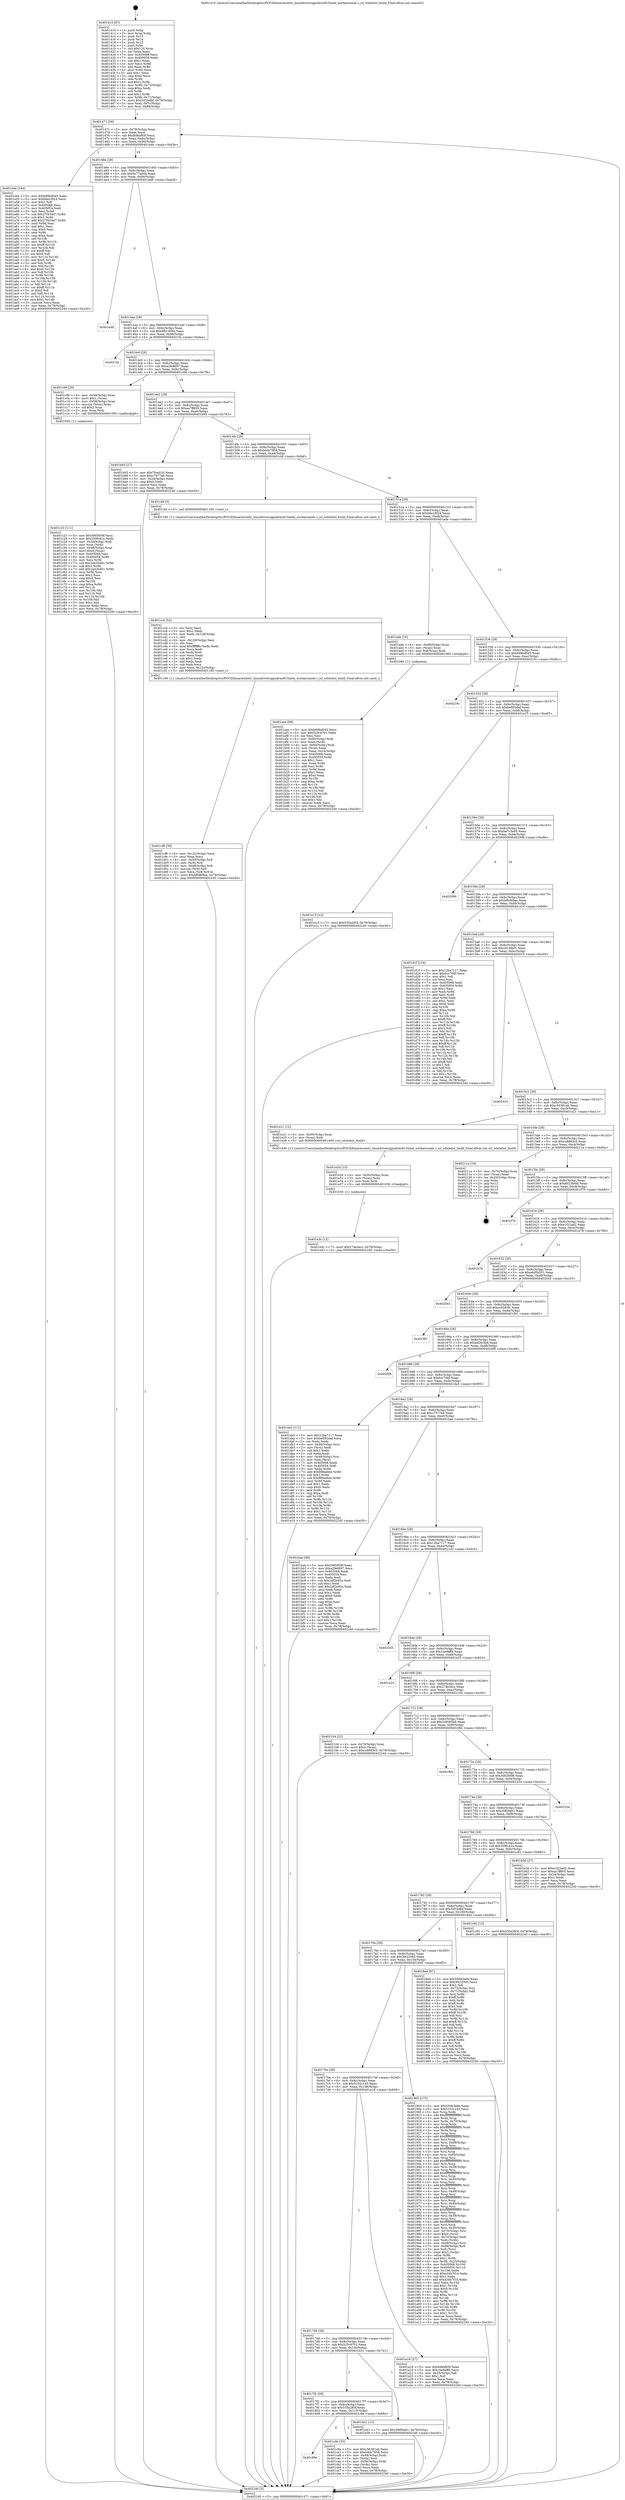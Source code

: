 digraph "0x401410" {
  label = "0x401410 (/mnt/c/Users/mathe/Desktop/tcc/POCII/binaries/extr_linuxdriversgpudrmi915intel_workarounds.c_icl_whitelist_build_Final-ollvm.out::main(0))"
  labelloc = "t"
  node[shape=record]

  Entry [label="",width=0.3,height=0.3,shape=circle,fillcolor=black,style=filled]
  "0x401471" [label="{
     0x401471 [29]\l
     | [instrs]\l
     &nbsp;&nbsp;0x401471 \<+3\>: mov -0x78(%rbp),%eax\l
     &nbsp;&nbsp;0x401474 \<+2\>: mov %eax,%ecx\l
     &nbsp;&nbsp;0x401476 \<+6\>: sub $0x8dbbf65f,%ecx\l
     &nbsp;&nbsp;0x40147c \<+6\>: mov %eax,-0x8c(%rbp)\l
     &nbsp;&nbsp;0x401482 \<+6\>: mov %ecx,-0x90(%rbp)\l
     &nbsp;&nbsp;0x401488 \<+6\>: je 0000000000401a4e \<main+0x63e\>\l
  }"]
  "0x401a4e" [label="{
     0x401a4e [144]\l
     | [instrs]\l
     &nbsp;&nbsp;0x401a4e \<+5\>: mov $0xb99bd045,%eax\l
     &nbsp;&nbsp;0x401a53 \<+5\>: mov $0xb6e1f024,%ecx\l
     &nbsp;&nbsp;0x401a58 \<+2\>: mov $0x1,%dl\l
     &nbsp;&nbsp;0x401a5a \<+7\>: mov 0x405068,%esi\l
     &nbsp;&nbsp;0x401a61 \<+7\>: mov 0x405054,%edi\l
     &nbsp;&nbsp;0x401a68 \<+3\>: mov %esi,%r8d\l
     &nbsp;&nbsp;0x401a6b \<+7\>: sub $0x27f434d7,%r8d\l
     &nbsp;&nbsp;0x401a72 \<+4\>: sub $0x1,%r8d\l
     &nbsp;&nbsp;0x401a76 \<+7\>: add $0x27f434d7,%r8d\l
     &nbsp;&nbsp;0x401a7d \<+4\>: imul %r8d,%esi\l
     &nbsp;&nbsp;0x401a81 \<+3\>: and $0x1,%esi\l
     &nbsp;&nbsp;0x401a84 \<+3\>: cmp $0x0,%esi\l
     &nbsp;&nbsp;0x401a87 \<+4\>: sete %r9b\l
     &nbsp;&nbsp;0x401a8b \<+3\>: cmp $0xa,%edi\l
     &nbsp;&nbsp;0x401a8e \<+4\>: setl %r10b\l
     &nbsp;&nbsp;0x401a92 \<+3\>: mov %r9b,%r11b\l
     &nbsp;&nbsp;0x401a95 \<+4\>: xor $0xff,%r11b\l
     &nbsp;&nbsp;0x401a99 \<+3\>: mov %r10b,%bl\l
     &nbsp;&nbsp;0x401a9c \<+3\>: xor $0xff,%bl\l
     &nbsp;&nbsp;0x401a9f \<+3\>: xor $0x0,%dl\l
     &nbsp;&nbsp;0x401aa2 \<+3\>: mov %r11b,%r14b\l
     &nbsp;&nbsp;0x401aa5 \<+4\>: and $0x0,%r14b\l
     &nbsp;&nbsp;0x401aa9 \<+3\>: and %dl,%r9b\l
     &nbsp;&nbsp;0x401aac \<+3\>: mov %bl,%r15b\l
     &nbsp;&nbsp;0x401aaf \<+4\>: and $0x0,%r15b\l
     &nbsp;&nbsp;0x401ab3 \<+3\>: and %dl,%r10b\l
     &nbsp;&nbsp;0x401ab6 \<+3\>: or %r9b,%r14b\l
     &nbsp;&nbsp;0x401ab9 \<+3\>: or %r10b,%r15b\l
     &nbsp;&nbsp;0x401abc \<+3\>: xor %r15b,%r14b\l
     &nbsp;&nbsp;0x401abf \<+3\>: or %bl,%r11b\l
     &nbsp;&nbsp;0x401ac2 \<+4\>: xor $0xff,%r11b\l
     &nbsp;&nbsp;0x401ac6 \<+3\>: or $0x0,%dl\l
     &nbsp;&nbsp;0x401ac9 \<+3\>: and %dl,%r11b\l
     &nbsp;&nbsp;0x401acc \<+3\>: or %r11b,%r14b\l
     &nbsp;&nbsp;0x401acf \<+4\>: test $0x1,%r14b\l
     &nbsp;&nbsp;0x401ad3 \<+3\>: cmovne %ecx,%eax\l
     &nbsp;&nbsp;0x401ad6 \<+3\>: mov %eax,-0x78(%rbp)\l
     &nbsp;&nbsp;0x401ad9 \<+5\>: jmp 0000000000402240 \<main+0xe30\>\l
  }"]
  "0x40148e" [label="{
     0x40148e [28]\l
     | [instrs]\l
     &nbsp;&nbsp;0x40148e \<+5\>: jmp 0000000000401493 \<main+0x83\>\l
     &nbsp;&nbsp;0x401493 \<+6\>: mov -0x8c(%rbp),%eax\l
     &nbsp;&nbsp;0x401499 \<+5\>: sub $0x9a77abd4,%eax\l
     &nbsp;&nbsp;0x40149e \<+6\>: mov %eax,-0x94(%rbp)\l
     &nbsp;&nbsp;0x4014a4 \<+6\>: je 0000000000401ed8 \<main+0xac8\>\l
  }"]
  Exit [label="",width=0.3,height=0.3,shape=circle,fillcolor=black,style=filled,peripheries=2]
  "0x401ed8" [label="{
     0x401ed8\l
  }", style=dashed]
  "0x4014aa" [label="{
     0x4014aa [28]\l
     | [instrs]\l
     &nbsp;&nbsp;0x4014aa \<+5\>: jmp 00000000004014af \<main+0x9f\>\l
     &nbsp;&nbsp;0x4014af \<+6\>: mov -0x8c(%rbp),%eax\l
     &nbsp;&nbsp;0x4014b5 \<+5\>: sub $0x9fb1409a,%eax\l
     &nbsp;&nbsp;0x4014ba \<+6\>: mov %eax,-0x98(%rbp)\l
     &nbsp;&nbsp;0x4014c0 \<+6\>: je 00000000004021fa \<main+0xdea\>\l
  }"]
  "0x401e3c" [label="{
     0x401e3c [12]\l
     | [instrs]\l
     &nbsp;&nbsp;0x401e3c \<+7\>: movl $0x274e3ecc,-0x78(%rbp)\l
     &nbsp;&nbsp;0x401e43 \<+5\>: jmp 0000000000402240 \<main+0xe30\>\l
  }"]
  "0x4021fa" [label="{
     0x4021fa\l
  }", style=dashed]
  "0x4014c6" [label="{
     0x4014c6 [28]\l
     | [instrs]\l
     &nbsp;&nbsp;0x4014c6 \<+5\>: jmp 00000000004014cb \<main+0xbb\>\l
     &nbsp;&nbsp;0x4014cb \<+6\>: mov -0x8c(%rbp),%eax\l
     &nbsp;&nbsp;0x4014d1 \<+5\>: sub $0xa2fe8697,%eax\l
     &nbsp;&nbsp;0x4014d6 \<+6\>: mov %eax,-0x9c(%rbp)\l
     &nbsp;&nbsp;0x4014dc \<+6\>: je 0000000000401c06 \<main+0x7f6\>\l
  }"]
  "0x401e2d" [label="{
     0x401e2d [15]\l
     | [instrs]\l
     &nbsp;&nbsp;0x401e2d \<+4\>: mov -0x50(%rbp),%rax\l
     &nbsp;&nbsp;0x401e31 \<+3\>: mov (%rax),%rax\l
     &nbsp;&nbsp;0x401e34 \<+3\>: mov %rax,%rdi\l
     &nbsp;&nbsp;0x401e37 \<+5\>: call 0000000000401030 \<free@plt\>\l
     | [calls]\l
     &nbsp;&nbsp;0x401030 \{1\} (unknown)\l
  }"]
  "0x401c06" [label="{
     0x401c06 [29]\l
     | [instrs]\l
     &nbsp;&nbsp;0x401c06 \<+4\>: mov -0x58(%rbp),%rax\l
     &nbsp;&nbsp;0x401c0a \<+6\>: movl $0x1,(%rax)\l
     &nbsp;&nbsp;0x401c10 \<+4\>: mov -0x58(%rbp),%rax\l
     &nbsp;&nbsp;0x401c14 \<+3\>: movslq (%rax),%rax\l
     &nbsp;&nbsp;0x401c17 \<+4\>: shl $0x2,%rax\l
     &nbsp;&nbsp;0x401c1b \<+3\>: mov %rax,%rdi\l
     &nbsp;&nbsp;0x401c1e \<+5\>: call 0000000000401050 \<malloc@plt\>\l
     | [calls]\l
     &nbsp;&nbsp;0x401050 \{1\} (unknown)\l
  }"]
  "0x4014e2" [label="{
     0x4014e2 [28]\l
     | [instrs]\l
     &nbsp;&nbsp;0x4014e2 \<+5\>: jmp 00000000004014e7 \<main+0xd7\>\l
     &nbsp;&nbsp;0x4014e7 \<+6\>: mov -0x8c(%rbp),%eax\l
     &nbsp;&nbsp;0x4014ed \<+5\>: sub $0xaa7ff605,%eax\l
     &nbsp;&nbsp;0x4014f2 \<+6\>: mov %eax,-0xa0(%rbp)\l
     &nbsp;&nbsp;0x4014f8 \<+6\>: je 0000000000401b93 \<main+0x783\>\l
  }"]
  "0x401cf8" [label="{
     0x401cf8 [39]\l
     | [instrs]\l
     &nbsp;&nbsp;0x401cf8 \<+6\>: mov -0x12c(%rbp),%ecx\l
     &nbsp;&nbsp;0x401cfe \<+3\>: imul %eax,%ecx\l
     &nbsp;&nbsp;0x401d01 \<+4\>: mov -0x50(%rbp),%r8\l
     &nbsp;&nbsp;0x401d05 \<+3\>: mov (%r8),%r8\l
     &nbsp;&nbsp;0x401d08 \<+4\>: mov -0x48(%rbp),%r9\l
     &nbsp;&nbsp;0x401d0c \<+3\>: movslq (%r9),%r9\l
     &nbsp;&nbsp;0x401d0f \<+4\>: mov %ecx,(%r8,%r9,4)\l
     &nbsp;&nbsp;0x401d13 \<+7\>: movl $0xbf0d69ee,-0x78(%rbp)\l
     &nbsp;&nbsp;0x401d1a \<+5\>: jmp 0000000000402240 \<main+0xe30\>\l
  }"]
  "0x401b93" [label="{
     0x401b93 [27]\l
     | [instrs]\l
     &nbsp;&nbsp;0x401b93 \<+5\>: mov $0x7fced1fc,%eax\l
     &nbsp;&nbsp;0x401b98 \<+5\>: mov $0xc7077a6,%ecx\l
     &nbsp;&nbsp;0x401b9d \<+3\>: mov -0x24(%rbp),%edx\l
     &nbsp;&nbsp;0x401ba0 \<+3\>: cmp $0x0,%edx\l
     &nbsp;&nbsp;0x401ba3 \<+3\>: cmove %ecx,%eax\l
     &nbsp;&nbsp;0x401ba6 \<+3\>: mov %eax,-0x78(%rbp)\l
     &nbsp;&nbsp;0x401ba9 \<+5\>: jmp 0000000000402240 \<main+0xe30\>\l
  }"]
  "0x4014fe" [label="{
     0x4014fe [28]\l
     | [instrs]\l
     &nbsp;&nbsp;0x4014fe \<+5\>: jmp 0000000000401503 \<main+0xf3\>\l
     &nbsp;&nbsp;0x401503 \<+6\>: mov -0x8c(%rbp),%eax\l
     &nbsp;&nbsp;0x401509 \<+5\>: sub $0xb4dc7858,%eax\l
     &nbsp;&nbsp;0x40150e \<+6\>: mov %eax,-0xa4(%rbp)\l
     &nbsp;&nbsp;0x401514 \<+6\>: je 0000000000401cbf \<main+0x8af\>\l
  }"]
  "0x401cc4" [label="{
     0x401cc4 [52]\l
     | [instrs]\l
     &nbsp;&nbsp;0x401cc4 \<+2\>: xor %ecx,%ecx\l
     &nbsp;&nbsp;0x401cc6 \<+5\>: mov $0x2,%edx\l
     &nbsp;&nbsp;0x401ccb \<+6\>: mov %edx,-0x128(%rbp)\l
     &nbsp;&nbsp;0x401cd1 \<+1\>: cltd\l
     &nbsp;&nbsp;0x401cd2 \<+6\>: mov -0x128(%rbp),%esi\l
     &nbsp;&nbsp;0x401cd8 \<+2\>: idiv %esi\l
     &nbsp;&nbsp;0x401cda \<+6\>: imul $0xfffffffe,%edx,%edx\l
     &nbsp;&nbsp;0x401ce0 \<+2\>: mov %ecx,%edi\l
     &nbsp;&nbsp;0x401ce2 \<+2\>: sub %edx,%edi\l
     &nbsp;&nbsp;0x401ce4 \<+2\>: mov %ecx,%edx\l
     &nbsp;&nbsp;0x401ce6 \<+3\>: sub $0x1,%edx\l
     &nbsp;&nbsp;0x401ce9 \<+2\>: add %edx,%edi\l
     &nbsp;&nbsp;0x401ceb \<+2\>: sub %edi,%ecx\l
     &nbsp;&nbsp;0x401ced \<+6\>: mov %ecx,-0x12c(%rbp)\l
     &nbsp;&nbsp;0x401cf3 \<+5\>: call 0000000000401160 \<next_i\>\l
     | [calls]\l
     &nbsp;&nbsp;0x401160 \{1\} (/mnt/c/Users/mathe/Desktop/tcc/POCII/binaries/extr_linuxdriversgpudrmi915intel_workarounds.c_icl_whitelist_build_Final-ollvm.out::next_i)\l
  }"]
  "0x401cbf" [label="{
     0x401cbf [5]\l
     | [instrs]\l
     &nbsp;&nbsp;0x401cbf \<+5\>: call 0000000000401160 \<next_i\>\l
     | [calls]\l
     &nbsp;&nbsp;0x401160 \{1\} (/mnt/c/Users/mathe/Desktop/tcc/POCII/binaries/extr_linuxdriversgpudrmi915intel_workarounds.c_icl_whitelist_build_Final-ollvm.out::next_i)\l
  }"]
  "0x40151a" [label="{
     0x40151a [28]\l
     | [instrs]\l
     &nbsp;&nbsp;0x40151a \<+5\>: jmp 000000000040151f \<main+0x10f\>\l
     &nbsp;&nbsp;0x40151f \<+6\>: mov -0x8c(%rbp),%eax\l
     &nbsp;&nbsp;0x401525 \<+5\>: sub $0xb6e1f024,%eax\l
     &nbsp;&nbsp;0x40152a \<+6\>: mov %eax,-0xa8(%rbp)\l
     &nbsp;&nbsp;0x401530 \<+6\>: je 0000000000401ade \<main+0x6ce\>\l
  }"]
  "0x40180e" [label="{
     0x40180e\l
  }", style=dashed]
  "0x401ade" [label="{
     0x401ade [16]\l
     | [instrs]\l
     &nbsp;&nbsp;0x401ade \<+4\>: mov -0x68(%rbp),%rax\l
     &nbsp;&nbsp;0x401ae2 \<+3\>: mov (%rax),%rax\l
     &nbsp;&nbsp;0x401ae5 \<+4\>: mov 0x8(%rax),%rdi\l
     &nbsp;&nbsp;0x401ae9 \<+5\>: call 0000000000401060 \<atoi@plt\>\l
     | [calls]\l
     &nbsp;&nbsp;0x401060 \{1\} (unknown)\l
  }"]
  "0x401536" [label="{
     0x401536 [28]\l
     | [instrs]\l
     &nbsp;&nbsp;0x401536 \<+5\>: jmp 000000000040153b \<main+0x12b\>\l
     &nbsp;&nbsp;0x40153b \<+6\>: mov -0x8c(%rbp),%eax\l
     &nbsp;&nbsp;0x401541 \<+5\>: sub $0xb99bd045,%eax\l
     &nbsp;&nbsp;0x401546 \<+6\>: mov %eax,-0xac(%rbp)\l
     &nbsp;&nbsp;0x40154c \<+6\>: je 000000000040216c \<main+0xd5c\>\l
  }"]
  "0x401c9e" [label="{
     0x401c9e [33]\l
     | [instrs]\l
     &nbsp;&nbsp;0x401c9e \<+5\>: mov $0xc56381ab,%eax\l
     &nbsp;&nbsp;0x401ca3 \<+5\>: mov $0xb4dc7858,%ecx\l
     &nbsp;&nbsp;0x401ca8 \<+4\>: mov -0x48(%rbp),%rdx\l
     &nbsp;&nbsp;0x401cac \<+2\>: mov (%rdx),%esi\l
     &nbsp;&nbsp;0x401cae \<+4\>: mov -0x58(%rbp),%rdx\l
     &nbsp;&nbsp;0x401cb2 \<+2\>: cmp (%rdx),%esi\l
     &nbsp;&nbsp;0x401cb4 \<+3\>: cmovl %ecx,%eax\l
     &nbsp;&nbsp;0x401cb7 \<+3\>: mov %eax,-0x78(%rbp)\l
     &nbsp;&nbsp;0x401cba \<+5\>: jmp 0000000000402240 \<main+0xe30\>\l
  }"]
  "0x40216c" [label="{
     0x40216c\l
  }", style=dashed]
  "0x401552" [label="{
     0x401552 [28]\l
     | [instrs]\l
     &nbsp;&nbsp;0x401552 \<+5\>: jmp 0000000000401557 \<main+0x147\>\l
     &nbsp;&nbsp;0x401557 \<+6\>: mov -0x8c(%rbp),%eax\l
     &nbsp;&nbsp;0x40155d \<+5\>: sub $0xbe092daf,%eax\l
     &nbsp;&nbsp;0x401562 \<+6\>: mov %eax,-0xb0(%rbp)\l
     &nbsp;&nbsp;0x401568 \<+6\>: je 0000000000401e15 \<main+0xa05\>\l
  }"]
  "0x401c23" [label="{
     0x401c23 [111]\l
     | [instrs]\l
     &nbsp;&nbsp;0x401c23 \<+5\>: mov $0x59f5939f,%ecx\l
     &nbsp;&nbsp;0x401c28 \<+5\>: mov $0x359fc41e,%edx\l
     &nbsp;&nbsp;0x401c2d \<+4\>: mov -0x50(%rbp),%rdi\l
     &nbsp;&nbsp;0x401c31 \<+3\>: mov %rax,(%rdi)\l
     &nbsp;&nbsp;0x401c34 \<+4\>: mov -0x48(%rbp),%rax\l
     &nbsp;&nbsp;0x401c38 \<+6\>: movl $0x0,(%rax)\l
     &nbsp;&nbsp;0x401c3e \<+7\>: mov 0x405068,%esi\l
     &nbsp;&nbsp;0x401c45 \<+8\>: mov 0x405054,%r8d\l
     &nbsp;&nbsp;0x401c4d \<+3\>: mov %esi,%r9d\l
     &nbsp;&nbsp;0x401c50 \<+7\>: sub $0x2ab2b461,%r9d\l
     &nbsp;&nbsp;0x401c57 \<+4\>: sub $0x1,%r9d\l
     &nbsp;&nbsp;0x401c5b \<+7\>: add $0x2ab2b461,%r9d\l
     &nbsp;&nbsp;0x401c62 \<+4\>: imul %r9d,%esi\l
     &nbsp;&nbsp;0x401c66 \<+3\>: and $0x1,%esi\l
     &nbsp;&nbsp;0x401c69 \<+3\>: cmp $0x0,%esi\l
     &nbsp;&nbsp;0x401c6c \<+4\>: sete %r10b\l
     &nbsp;&nbsp;0x401c70 \<+4\>: cmp $0xa,%r8d\l
     &nbsp;&nbsp;0x401c74 \<+4\>: setl %r11b\l
     &nbsp;&nbsp;0x401c78 \<+3\>: mov %r10b,%bl\l
     &nbsp;&nbsp;0x401c7b \<+3\>: and %r11b,%bl\l
     &nbsp;&nbsp;0x401c7e \<+3\>: xor %r11b,%r10b\l
     &nbsp;&nbsp;0x401c81 \<+3\>: or %r10b,%bl\l
     &nbsp;&nbsp;0x401c84 \<+3\>: test $0x1,%bl\l
     &nbsp;&nbsp;0x401c87 \<+3\>: cmovne %edx,%ecx\l
     &nbsp;&nbsp;0x401c8a \<+3\>: mov %ecx,-0x78(%rbp)\l
     &nbsp;&nbsp;0x401c8d \<+5\>: jmp 0000000000402240 \<main+0xe30\>\l
  }"]
  "0x401e15" [label="{
     0x401e15 [12]\l
     | [instrs]\l
     &nbsp;&nbsp;0x401e15 \<+7\>: movl $0x535a285f,-0x78(%rbp)\l
     &nbsp;&nbsp;0x401e1c \<+5\>: jmp 0000000000402240 \<main+0xe30\>\l
  }"]
  "0x40156e" [label="{
     0x40156e [28]\l
     | [instrs]\l
     &nbsp;&nbsp;0x40156e \<+5\>: jmp 0000000000401573 \<main+0x163\>\l
     &nbsp;&nbsp;0x401573 \<+6\>: mov -0x8c(%rbp),%eax\l
     &nbsp;&nbsp;0x401579 \<+5\>: sub $0xbe7c3e85,%eax\l
     &nbsp;&nbsp;0x40157e \<+6\>: mov %eax,-0xb4(%rbp)\l
     &nbsp;&nbsp;0x401584 \<+6\>: je 000000000040209b \<main+0xc8b\>\l
  }"]
  "0x4017f2" [label="{
     0x4017f2 [28]\l
     | [instrs]\l
     &nbsp;&nbsp;0x4017f2 \<+5\>: jmp 00000000004017f7 \<main+0x3e7\>\l
     &nbsp;&nbsp;0x4017f7 \<+6\>: mov -0x8c(%rbp),%eax\l
     &nbsp;&nbsp;0x4017fd \<+5\>: sub $0x535a285f,%eax\l
     &nbsp;&nbsp;0x401802 \<+6\>: mov %eax,-0x110(%rbp)\l
     &nbsp;&nbsp;0x401808 \<+6\>: je 0000000000401c9e \<main+0x88e\>\l
  }"]
  "0x40209b" [label="{
     0x40209b\l
  }", style=dashed]
  "0x40158a" [label="{
     0x40158a [28]\l
     | [instrs]\l
     &nbsp;&nbsp;0x40158a \<+5\>: jmp 000000000040158f \<main+0x17f\>\l
     &nbsp;&nbsp;0x40158f \<+6\>: mov -0x8c(%rbp),%eax\l
     &nbsp;&nbsp;0x401595 \<+5\>: sub $0xbf0d69ee,%eax\l
     &nbsp;&nbsp;0x40159a \<+6\>: mov %eax,-0xb8(%rbp)\l
     &nbsp;&nbsp;0x4015a0 \<+6\>: je 0000000000401d1f \<main+0x90f\>\l
  }"]
  "0x401b51" [label="{
     0x401b51 [12]\l
     | [instrs]\l
     &nbsp;&nbsp;0x401b51 \<+7\>: movl $0x30f09a61,-0x78(%rbp)\l
     &nbsp;&nbsp;0x401b58 \<+5\>: jmp 0000000000402240 \<main+0xe30\>\l
  }"]
  "0x401d1f" [label="{
     0x401d1f [134]\l
     | [instrs]\l
     &nbsp;&nbsp;0x401d1f \<+5\>: mov $0x12ba7117,%eax\l
     &nbsp;&nbsp;0x401d24 \<+5\>: mov $0x6cc766f,%ecx\l
     &nbsp;&nbsp;0x401d29 \<+2\>: mov $0x1,%dl\l
     &nbsp;&nbsp;0x401d2b \<+2\>: xor %esi,%esi\l
     &nbsp;&nbsp;0x401d2d \<+7\>: mov 0x405068,%edi\l
     &nbsp;&nbsp;0x401d34 \<+8\>: mov 0x405054,%r8d\l
     &nbsp;&nbsp;0x401d3c \<+3\>: sub $0x1,%esi\l
     &nbsp;&nbsp;0x401d3f \<+3\>: mov %edi,%r9d\l
     &nbsp;&nbsp;0x401d42 \<+3\>: add %esi,%r9d\l
     &nbsp;&nbsp;0x401d45 \<+4\>: imul %r9d,%edi\l
     &nbsp;&nbsp;0x401d49 \<+3\>: and $0x1,%edi\l
     &nbsp;&nbsp;0x401d4c \<+3\>: cmp $0x0,%edi\l
     &nbsp;&nbsp;0x401d4f \<+4\>: sete %r10b\l
     &nbsp;&nbsp;0x401d53 \<+4\>: cmp $0xa,%r8d\l
     &nbsp;&nbsp;0x401d57 \<+4\>: setl %r11b\l
     &nbsp;&nbsp;0x401d5b \<+3\>: mov %r10b,%bl\l
     &nbsp;&nbsp;0x401d5e \<+3\>: xor $0xff,%bl\l
     &nbsp;&nbsp;0x401d61 \<+3\>: mov %r11b,%r14b\l
     &nbsp;&nbsp;0x401d64 \<+4\>: xor $0xff,%r14b\l
     &nbsp;&nbsp;0x401d68 \<+3\>: xor $0x1,%dl\l
     &nbsp;&nbsp;0x401d6b \<+3\>: mov %bl,%r15b\l
     &nbsp;&nbsp;0x401d6e \<+4\>: and $0xff,%r15b\l
     &nbsp;&nbsp;0x401d72 \<+3\>: and %dl,%r10b\l
     &nbsp;&nbsp;0x401d75 \<+3\>: mov %r14b,%r12b\l
     &nbsp;&nbsp;0x401d78 \<+4\>: and $0xff,%r12b\l
     &nbsp;&nbsp;0x401d7c \<+3\>: and %dl,%r11b\l
     &nbsp;&nbsp;0x401d7f \<+3\>: or %r10b,%r15b\l
     &nbsp;&nbsp;0x401d82 \<+3\>: or %r11b,%r12b\l
     &nbsp;&nbsp;0x401d85 \<+3\>: xor %r12b,%r15b\l
     &nbsp;&nbsp;0x401d88 \<+3\>: or %r14b,%bl\l
     &nbsp;&nbsp;0x401d8b \<+3\>: xor $0xff,%bl\l
     &nbsp;&nbsp;0x401d8e \<+3\>: or $0x1,%dl\l
     &nbsp;&nbsp;0x401d91 \<+2\>: and %dl,%bl\l
     &nbsp;&nbsp;0x401d93 \<+3\>: or %bl,%r15b\l
     &nbsp;&nbsp;0x401d96 \<+4\>: test $0x1,%r15b\l
     &nbsp;&nbsp;0x401d9a \<+3\>: cmovne %ecx,%eax\l
     &nbsp;&nbsp;0x401d9d \<+3\>: mov %eax,-0x78(%rbp)\l
     &nbsp;&nbsp;0x401da0 \<+5\>: jmp 0000000000402240 \<main+0xe30\>\l
  }"]
  "0x4015a6" [label="{
     0x4015a6 [28]\l
     | [instrs]\l
     &nbsp;&nbsp;0x4015a6 \<+5\>: jmp 00000000004015ab \<main+0x19b\>\l
     &nbsp;&nbsp;0x4015ab \<+6\>: mov -0x8c(%rbp),%eax\l
     &nbsp;&nbsp;0x4015b1 \<+5\>: sub $0xc0149ef1,%eax\l
     &nbsp;&nbsp;0x4015b6 \<+6\>: mov %eax,-0xbc(%rbp)\l
     &nbsp;&nbsp;0x4015bc \<+6\>: je 0000000000402010 \<main+0xc00\>\l
  }"]
  "0x401aee" [label="{
     0x401aee [99]\l
     | [instrs]\l
     &nbsp;&nbsp;0x401aee \<+5\>: mov $0xb99bd045,%ecx\l
     &nbsp;&nbsp;0x401af3 \<+5\>: mov $0x525c9701,%edx\l
     &nbsp;&nbsp;0x401af8 \<+2\>: xor %esi,%esi\l
     &nbsp;&nbsp;0x401afa \<+4\>: mov -0x60(%rbp),%rdi\l
     &nbsp;&nbsp;0x401afe \<+2\>: mov %eax,(%rdi)\l
     &nbsp;&nbsp;0x401b00 \<+4\>: mov -0x60(%rbp),%rdi\l
     &nbsp;&nbsp;0x401b04 \<+2\>: mov (%rdi),%eax\l
     &nbsp;&nbsp;0x401b06 \<+3\>: mov %eax,-0x24(%rbp)\l
     &nbsp;&nbsp;0x401b09 \<+7\>: mov 0x405068,%eax\l
     &nbsp;&nbsp;0x401b10 \<+8\>: mov 0x405054,%r8d\l
     &nbsp;&nbsp;0x401b18 \<+3\>: sub $0x1,%esi\l
     &nbsp;&nbsp;0x401b1b \<+3\>: mov %eax,%r9d\l
     &nbsp;&nbsp;0x401b1e \<+3\>: add %esi,%r9d\l
     &nbsp;&nbsp;0x401b21 \<+4\>: imul %r9d,%eax\l
     &nbsp;&nbsp;0x401b25 \<+3\>: and $0x1,%eax\l
     &nbsp;&nbsp;0x401b28 \<+3\>: cmp $0x0,%eax\l
     &nbsp;&nbsp;0x401b2b \<+4\>: sete %r10b\l
     &nbsp;&nbsp;0x401b2f \<+4\>: cmp $0xa,%r8d\l
     &nbsp;&nbsp;0x401b33 \<+4\>: setl %r11b\l
     &nbsp;&nbsp;0x401b37 \<+3\>: mov %r10b,%bl\l
     &nbsp;&nbsp;0x401b3a \<+3\>: and %r11b,%bl\l
     &nbsp;&nbsp;0x401b3d \<+3\>: xor %r11b,%r10b\l
     &nbsp;&nbsp;0x401b40 \<+3\>: or %r10b,%bl\l
     &nbsp;&nbsp;0x401b43 \<+3\>: test $0x1,%bl\l
     &nbsp;&nbsp;0x401b46 \<+3\>: cmovne %edx,%ecx\l
     &nbsp;&nbsp;0x401b49 \<+3\>: mov %ecx,-0x78(%rbp)\l
     &nbsp;&nbsp;0x401b4c \<+5\>: jmp 0000000000402240 \<main+0xe30\>\l
  }"]
  "0x402010" [label="{
     0x402010\l
  }", style=dashed]
  "0x4015c2" [label="{
     0x4015c2 [28]\l
     | [instrs]\l
     &nbsp;&nbsp;0x4015c2 \<+5\>: jmp 00000000004015c7 \<main+0x1b7\>\l
     &nbsp;&nbsp;0x4015c7 \<+6\>: mov -0x8c(%rbp),%eax\l
     &nbsp;&nbsp;0x4015cd \<+5\>: sub $0xc56381ab,%eax\l
     &nbsp;&nbsp;0x4015d2 \<+6\>: mov %eax,-0xc0(%rbp)\l
     &nbsp;&nbsp;0x4015d8 \<+6\>: je 0000000000401e21 \<main+0xa11\>\l
  }"]
  "0x4017d6" [label="{
     0x4017d6 [28]\l
     | [instrs]\l
     &nbsp;&nbsp;0x4017d6 \<+5\>: jmp 00000000004017db \<main+0x3cb\>\l
     &nbsp;&nbsp;0x4017db \<+6\>: mov -0x8c(%rbp),%eax\l
     &nbsp;&nbsp;0x4017e1 \<+5\>: sub $0x525c9701,%eax\l
     &nbsp;&nbsp;0x4017e6 \<+6\>: mov %eax,-0x10c(%rbp)\l
     &nbsp;&nbsp;0x4017ec \<+6\>: je 0000000000401b51 \<main+0x741\>\l
  }"]
  "0x401e21" [label="{
     0x401e21 [12]\l
     | [instrs]\l
     &nbsp;&nbsp;0x401e21 \<+4\>: mov -0x50(%rbp),%rax\l
     &nbsp;&nbsp;0x401e25 \<+3\>: mov (%rax),%rdi\l
     &nbsp;&nbsp;0x401e28 \<+5\>: call 0000000000401400 \<icl_whitelist_build\>\l
     | [calls]\l
     &nbsp;&nbsp;0x401400 \{1\} (/mnt/c/Users/mathe/Desktop/tcc/POCII/binaries/extr_linuxdriversgpudrmi915intel_workarounds.c_icl_whitelist_build_Final-ollvm.out::icl_whitelist_build)\l
  }"]
  "0x4015de" [label="{
     0x4015de [28]\l
     | [instrs]\l
     &nbsp;&nbsp;0x4015de \<+5\>: jmp 00000000004015e3 \<main+0x1d3\>\l
     &nbsp;&nbsp;0x4015e3 \<+6\>: mov -0x8c(%rbp),%eax\l
     &nbsp;&nbsp;0x4015e9 \<+5\>: sub $0xcc8863c5,%eax\l
     &nbsp;&nbsp;0x4015ee \<+6\>: mov %eax,-0xc4(%rbp)\l
     &nbsp;&nbsp;0x4015f4 \<+6\>: je 000000000040211a \<main+0xd0a\>\l
  }"]
  "0x401a18" [label="{
     0x401a18 [27]\l
     | [instrs]\l
     &nbsp;&nbsp;0x401a18 \<+5\>: mov $0x8dbbf65f,%eax\l
     &nbsp;&nbsp;0x401a1d \<+5\>: mov $0x1be9aff4,%ecx\l
     &nbsp;&nbsp;0x401a22 \<+3\>: mov -0x25(%rbp),%dl\l
     &nbsp;&nbsp;0x401a25 \<+3\>: test $0x1,%dl\l
     &nbsp;&nbsp;0x401a28 \<+3\>: cmovne %ecx,%eax\l
     &nbsp;&nbsp;0x401a2b \<+3\>: mov %eax,-0x78(%rbp)\l
     &nbsp;&nbsp;0x401a2e \<+5\>: jmp 0000000000402240 \<main+0xe30\>\l
  }"]
  "0x40211a" [label="{
     0x40211a [19]\l
     | [instrs]\l
     &nbsp;&nbsp;0x40211a \<+4\>: mov -0x70(%rbp),%rax\l
     &nbsp;&nbsp;0x40211e \<+2\>: mov (%rax),%eax\l
     &nbsp;&nbsp;0x402120 \<+4\>: lea -0x20(%rbp),%rsp\l
     &nbsp;&nbsp;0x402124 \<+1\>: pop %rbx\l
     &nbsp;&nbsp;0x402125 \<+2\>: pop %r12\l
     &nbsp;&nbsp;0x402127 \<+2\>: pop %r14\l
     &nbsp;&nbsp;0x402129 \<+2\>: pop %r15\l
     &nbsp;&nbsp;0x40212b \<+1\>: pop %rbp\l
     &nbsp;&nbsp;0x40212c \<+1\>: ret\l
  }"]
  "0x4015fa" [label="{
     0x4015fa [28]\l
     | [instrs]\l
     &nbsp;&nbsp;0x4015fa \<+5\>: jmp 00000000004015ff \<main+0x1ef\>\l
     &nbsp;&nbsp;0x4015ff \<+6\>: mov -0x8c(%rbp),%eax\l
     &nbsp;&nbsp;0x401605 \<+5\>: sub $0xdd23b6fd,%eax\l
     &nbsp;&nbsp;0x40160a \<+6\>: mov %eax,-0xc8(%rbp)\l
     &nbsp;&nbsp;0x401610 \<+6\>: je 0000000000401f70 \<main+0xb60\>\l
  }"]
  "0x4017ba" [label="{
     0x4017ba [28]\l
     | [instrs]\l
     &nbsp;&nbsp;0x4017ba \<+5\>: jmp 00000000004017bf \<main+0x3af\>\l
     &nbsp;&nbsp;0x4017bf \<+6\>: mov -0x8c(%rbp),%eax\l
     &nbsp;&nbsp;0x4017c5 \<+5\>: sub $0x5102c143,%eax\l
     &nbsp;&nbsp;0x4017ca \<+6\>: mov %eax,-0x108(%rbp)\l
     &nbsp;&nbsp;0x4017d0 \<+6\>: je 0000000000401a18 \<main+0x608\>\l
  }"]
  "0x401f70" [label="{
     0x401f70\l
  }", style=dashed]
  "0x401616" [label="{
     0x401616 [28]\l
     | [instrs]\l
     &nbsp;&nbsp;0x401616 \<+5\>: jmp 000000000040161b \<main+0x20b\>\l
     &nbsp;&nbsp;0x40161b \<+6\>: mov -0x8c(%rbp),%eax\l
     &nbsp;&nbsp;0x401621 \<+5\>: sub $0xe1f22ad2,%eax\l
     &nbsp;&nbsp;0x401626 \<+6\>: mov %eax,-0xcc(%rbp)\l
     &nbsp;&nbsp;0x40162c \<+6\>: je 0000000000401b78 \<main+0x768\>\l
  }"]
  "0x401905" [label="{
     0x401905 [275]\l
     | [instrs]\l
     &nbsp;&nbsp;0x401905 \<+5\>: mov $0x550b3e9e,%eax\l
     &nbsp;&nbsp;0x40190a \<+5\>: mov $0x5102c143,%ecx\l
     &nbsp;&nbsp;0x40190f \<+3\>: mov %rsp,%rdx\l
     &nbsp;&nbsp;0x401912 \<+4\>: add $0xfffffffffffffff0,%rdx\l
     &nbsp;&nbsp;0x401916 \<+3\>: mov %rdx,%rsp\l
     &nbsp;&nbsp;0x401919 \<+4\>: mov %rdx,-0x70(%rbp)\l
     &nbsp;&nbsp;0x40191d \<+3\>: mov %rsp,%rdx\l
     &nbsp;&nbsp;0x401920 \<+4\>: add $0xfffffffffffffff0,%rdx\l
     &nbsp;&nbsp;0x401924 \<+3\>: mov %rdx,%rsp\l
     &nbsp;&nbsp;0x401927 \<+3\>: mov %rsp,%rsi\l
     &nbsp;&nbsp;0x40192a \<+4\>: add $0xfffffffffffffff0,%rsi\l
     &nbsp;&nbsp;0x40192e \<+3\>: mov %rsi,%rsp\l
     &nbsp;&nbsp;0x401931 \<+4\>: mov %rsi,-0x68(%rbp)\l
     &nbsp;&nbsp;0x401935 \<+3\>: mov %rsp,%rsi\l
     &nbsp;&nbsp;0x401938 \<+4\>: add $0xfffffffffffffff0,%rsi\l
     &nbsp;&nbsp;0x40193c \<+3\>: mov %rsi,%rsp\l
     &nbsp;&nbsp;0x40193f \<+4\>: mov %rsi,-0x60(%rbp)\l
     &nbsp;&nbsp;0x401943 \<+3\>: mov %rsp,%rsi\l
     &nbsp;&nbsp;0x401946 \<+4\>: add $0xfffffffffffffff0,%rsi\l
     &nbsp;&nbsp;0x40194a \<+3\>: mov %rsi,%rsp\l
     &nbsp;&nbsp;0x40194d \<+4\>: mov %rsi,-0x58(%rbp)\l
     &nbsp;&nbsp;0x401951 \<+3\>: mov %rsp,%rsi\l
     &nbsp;&nbsp;0x401954 \<+4\>: add $0xfffffffffffffff0,%rsi\l
     &nbsp;&nbsp;0x401958 \<+3\>: mov %rsi,%rsp\l
     &nbsp;&nbsp;0x40195b \<+4\>: mov %rsi,-0x50(%rbp)\l
     &nbsp;&nbsp;0x40195f \<+3\>: mov %rsp,%rsi\l
     &nbsp;&nbsp;0x401962 \<+4\>: add $0xfffffffffffffff0,%rsi\l
     &nbsp;&nbsp;0x401966 \<+3\>: mov %rsi,%rsp\l
     &nbsp;&nbsp;0x401969 \<+4\>: mov %rsi,-0x48(%rbp)\l
     &nbsp;&nbsp;0x40196d \<+3\>: mov %rsp,%rsi\l
     &nbsp;&nbsp;0x401970 \<+4\>: add $0xfffffffffffffff0,%rsi\l
     &nbsp;&nbsp;0x401974 \<+3\>: mov %rsi,%rsp\l
     &nbsp;&nbsp;0x401977 \<+4\>: mov %rsi,-0x40(%rbp)\l
     &nbsp;&nbsp;0x40197b \<+3\>: mov %rsp,%rsi\l
     &nbsp;&nbsp;0x40197e \<+4\>: add $0xfffffffffffffff0,%rsi\l
     &nbsp;&nbsp;0x401982 \<+3\>: mov %rsi,%rsp\l
     &nbsp;&nbsp;0x401985 \<+4\>: mov %rsi,-0x38(%rbp)\l
     &nbsp;&nbsp;0x401989 \<+3\>: mov %rsp,%rsi\l
     &nbsp;&nbsp;0x40198c \<+4\>: add $0xfffffffffffffff0,%rsi\l
     &nbsp;&nbsp;0x401990 \<+3\>: mov %rsi,%rsp\l
     &nbsp;&nbsp;0x401993 \<+4\>: mov %rsi,-0x30(%rbp)\l
     &nbsp;&nbsp;0x401997 \<+4\>: mov -0x70(%rbp),%rsi\l
     &nbsp;&nbsp;0x40199b \<+6\>: movl $0x0,(%rsi)\l
     &nbsp;&nbsp;0x4019a1 \<+3\>: mov -0x7c(%rbp),%edi\l
     &nbsp;&nbsp;0x4019a4 \<+2\>: mov %edi,(%rdx)\l
     &nbsp;&nbsp;0x4019a6 \<+4\>: mov -0x68(%rbp),%rsi\l
     &nbsp;&nbsp;0x4019aa \<+7\>: mov -0x88(%rbp),%r8\l
     &nbsp;&nbsp;0x4019b1 \<+3\>: mov %r8,(%rsi)\l
     &nbsp;&nbsp;0x4019b4 \<+3\>: cmpl $0x2,(%rdx)\l
     &nbsp;&nbsp;0x4019b7 \<+4\>: setne %r9b\l
     &nbsp;&nbsp;0x4019bb \<+4\>: and $0x1,%r9b\l
     &nbsp;&nbsp;0x4019bf \<+4\>: mov %r9b,-0x25(%rbp)\l
     &nbsp;&nbsp;0x4019c3 \<+8\>: mov 0x405068,%r10d\l
     &nbsp;&nbsp;0x4019cb \<+8\>: mov 0x405054,%r11d\l
     &nbsp;&nbsp;0x4019d3 \<+3\>: mov %r10d,%ebx\l
     &nbsp;&nbsp;0x4019d6 \<+6\>: sub $0xa34b7f1d,%ebx\l
     &nbsp;&nbsp;0x4019dc \<+3\>: sub $0x1,%ebx\l
     &nbsp;&nbsp;0x4019df \<+6\>: add $0xa34b7f1d,%ebx\l
     &nbsp;&nbsp;0x4019e5 \<+4\>: imul %ebx,%r10d\l
     &nbsp;&nbsp;0x4019e9 \<+4\>: and $0x1,%r10d\l
     &nbsp;&nbsp;0x4019ed \<+4\>: cmp $0x0,%r10d\l
     &nbsp;&nbsp;0x4019f1 \<+4\>: sete %r9b\l
     &nbsp;&nbsp;0x4019f5 \<+4\>: cmp $0xa,%r11d\l
     &nbsp;&nbsp;0x4019f9 \<+4\>: setl %r14b\l
     &nbsp;&nbsp;0x4019fd \<+3\>: mov %r9b,%r15b\l
     &nbsp;&nbsp;0x401a00 \<+3\>: and %r14b,%r15b\l
     &nbsp;&nbsp;0x401a03 \<+3\>: xor %r14b,%r9b\l
     &nbsp;&nbsp;0x401a06 \<+3\>: or %r9b,%r15b\l
     &nbsp;&nbsp;0x401a09 \<+4\>: test $0x1,%r15b\l
     &nbsp;&nbsp;0x401a0d \<+3\>: cmovne %ecx,%eax\l
     &nbsp;&nbsp;0x401a10 \<+3\>: mov %eax,-0x78(%rbp)\l
     &nbsp;&nbsp;0x401a13 \<+5\>: jmp 0000000000402240 \<main+0xe30\>\l
  }"]
  "0x401b78" [label="{
     0x401b78\l
  }", style=dashed]
  "0x401632" [label="{
     0x401632 [28]\l
     | [instrs]\l
     &nbsp;&nbsp;0x401632 \<+5\>: jmp 0000000000401637 \<main+0x227\>\l
     &nbsp;&nbsp;0x401637 \<+6\>: mov -0x8c(%rbp),%eax\l
     &nbsp;&nbsp;0x40163d \<+5\>: sub $0xe6d5b551,%eax\l
     &nbsp;&nbsp;0x401642 \<+6\>: mov %eax,-0xd0(%rbp)\l
     &nbsp;&nbsp;0x401648 \<+6\>: je 0000000000402043 \<main+0xc33\>\l
  }"]
  "0x401410" [label="{
     0x401410 [97]\l
     | [instrs]\l
     &nbsp;&nbsp;0x401410 \<+1\>: push %rbp\l
     &nbsp;&nbsp;0x401411 \<+3\>: mov %rsp,%rbp\l
     &nbsp;&nbsp;0x401414 \<+2\>: push %r15\l
     &nbsp;&nbsp;0x401416 \<+2\>: push %r14\l
     &nbsp;&nbsp;0x401418 \<+2\>: push %r12\l
     &nbsp;&nbsp;0x40141a \<+1\>: push %rbx\l
     &nbsp;&nbsp;0x40141b \<+7\>: sub $0x120,%rsp\l
     &nbsp;&nbsp;0x401422 \<+2\>: xor %eax,%eax\l
     &nbsp;&nbsp;0x401424 \<+7\>: mov 0x405068,%ecx\l
     &nbsp;&nbsp;0x40142b \<+7\>: mov 0x405054,%edx\l
     &nbsp;&nbsp;0x401432 \<+3\>: sub $0x1,%eax\l
     &nbsp;&nbsp;0x401435 \<+3\>: mov %ecx,%r8d\l
     &nbsp;&nbsp;0x401438 \<+3\>: add %eax,%r8d\l
     &nbsp;&nbsp;0x40143b \<+4\>: imul %r8d,%ecx\l
     &nbsp;&nbsp;0x40143f \<+3\>: and $0x1,%ecx\l
     &nbsp;&nbsp;0x401442 \<+3\>: cmp $0x0,%ecx\l
     &nbsp;&nbsp;0x401445 \<+4\>: sete %r9b\l
     &nbsp;&nbsp;0x401449 \<+4\>: and $0x1,%r9b\l
     &nbsp;&nbsp;0x40144d \<+4\>: mov %r9b,-0x72(%rbp)\l
     &nbsp;&nbsp;0x401451 \<+3\>: cmp $0xa,%edx\l
     &nbsp;&nbsp;0x401454 \<+4\>: setl %r9b\l
     &nbsp;&nbsp;0x401458 \<+4\>: and $0x1,%r9b\l
     &nbsp;&nbsp;0x40145c \<+4\>: mov %r9b,-0x71(%rbp)\l
     &nbsp;&nbsp;0x401460 \<+7\>: movl $0x3cf1bdbf,-0x78(%rbp)\l
     &nbsp;&nbsp;0x401467 \<+3\>: mov %edi,-0x7c(%rbp)\l
     &nbsp;&nbsp;0x40146a \<+7\>: mov %rsi,-0x88(%rbp)\l
  }"]
  "0x402043" [label="{
     0x402043\l
  }", style=dashed]
  "0x40164e" [label="{
     0x40164e [28]\l
     | [instrs]\l
     &nbsp;&nbsp;0x40164e \<+5\>: jmp 0000000000401653 \<main+0x243\>\l
     &nbsp;&nbsp;0x401653 \<+6\>: mov -0x8c(%rbp),%eax\l
     &nbsp;&nbsp;0x401659 \<+5\>: sub $0xec92d3fc,%eax\l
     &nbsp;&nbsp;0x40165e \<+6\>: mov %eax,-0xd4(%rbp)\l
     &nbsp;&nbsp;0x401664 \<+6\>: je 0000000000401f91 \<main+0xb81\>\l
  }"]
  "0x402240" [label="{
     0x402240 [5]\l
     | [instrs]\l
     &nbsp;&nbsp;0x402240 \<+5\>: jmp 0000000000401471 \<main+0x61\>\l
  }"]
  "0x401f91" [label="{
     0x401f91\l
  }", style=dashed]
  "0x40166a" [label="{
     0x40166a [28]\l
     | [instrs]\l
     &nbsp;&nbsp;0x40166a \<+5\>: jmp 000000000040166f \<main+0x25f\>\l
     &nbsp;&nbsp;0x40166f \<+6\>: mov -0x8c(%rbp),%eax\l
     &nbsp;&nbsp;0x401675 \<+5\>: sub $0xed2fc3b8,%eax\l
     &nbsp;&nbsp;0x40167a \<+6\>: mov %eax,-0xd8(%rbp)\l
     &nbsp;&nbsp;0x401680 \<+6\>: je 00000000004020f8 \<main+0xce8\>\l
  }"]
  "0x40179e" [label="{
     0x40179e [28]\l
     | [instrs]\l
     &nbsp;&nbsp;0x40179e \<+5\>: jmp 00000000004017a3 \<main+0x393\>\l
     &nbsp;&nbsp;0x4017a3 \<+6\>: mov -0x8c(%rbp),%eax\l
     &nbsp;&nbsp;0x4017a9 \<+5\>: sub $0x3fe22945,%eax\l
     &nbsp;&nbsp;0x4017ae \<+6\>: mov %eax,-0x104(%rbp)\l
     &nbsp;&nbsp;0x4017b4 \<+6\>: je 0000000000401905 \<main+0x4f5\>\l
  }"]
  "0x4020f8" [label="{
     0x4020f8\l
  }", style=dashed]
  "0x401686" [label="{
     0x401686 [28]\l
     | [instrs]\l
     &nbsp;&nbsp;0x401686 \<+5\>: jmp 000000000040168b \<main+0x27b\>\l
     &nbsp;&nbsp;0x40168b \<+6\>: mov -0x8c(%rbp),%eax\l
     &nbsp;&nbsp;0x401691 \<+5\>: sub $0x6cc766f,%eax\l
     &nbsp;&nbsp;0x401696 \<+6\>: mov %eax,-0xdc(%rbp)\l
     &nbsp;&nbsp;0x40169c \<+6\>: je 0000000000401da5 \<main+0x995\>\l
  }"]
  "0x4018a4" [label="{
     0x4018a4 [97]\l
     | [instrs]\l
     &nbsp;&nbsp;0x4018a4 \<+5\>: mov $0x550b3e9e,%eax\l
     &nbsp;&nbsp;0x4018a9 \<+5\>: mov $0x3fe22945,%ecx\l
     &nbsp;&nbsp;0x4018ae \<+2\>: mov $0x1,%dl\l
     &nbsp;&nbsp;0x4018b0 \<+4\>: mov -0x72(%rbp),%sil\l
     &nbsp;&nbsp;0x4018b4 \<+4\>: mov -0x71(%rbp),%dil\l
     &nbsp;&nbsp;0x4018b8 \<+3\>: mov %sil,%r8b\l
     &nbsp;&nbsp;0x4018bb \<+4\>: xor $0xff,%r8b\l
     &nbsp;&nbsp;0x4018bf \<+3\>: mov %dil,%r9b\l
     &nbsp;&nbsp;0x4018c2 \<+4\>: xor $0xff,%r9b\l
     &nbsp;&nbsp;0x4018c6 \<+3\>: xor $0x1,%dl\l
     &nbsp;&nbsp;0x4018c9 \<+3\>: mov %r8b,%r10b\l
     &nbsp;&nbsp;0x4018cc \<+4\>: and $0xff,%r10b\l
     &nbsp;&nbsp;0x4018d0 \<+3\>: and %dl,%sil\l
     &nbsp;&nbsp;0x4018d3 \<+3\>: mov %r9b,%r11b\l
     &nbsp;&nbsp;0x4018d6 \<+4\>: and $0xff,%r11b\l
     &nbsp;&nbsp;0x4018da \<+3\>: and %dl,%dil\l
     &nbsp;&nbsp;0x4018dd \<+3\>: or %sil,%r10b\l
     &nbsp;&nbsp;0x4018e0 \<+3\>: or %dil,%r11b\l
     &nbsp;&nbsp;0x4018e3 \<+3\>: xor %r11b,%r10b\l
     &nbsp;&nbsp;0x4018e6 \<+3\>: or %r9b,%r8b\l
     &nbsp;&nbsp;0x4018e9 \<+4\>: xor $0xff,%r8b\l
     &nbsp;&nbsp;0x4018ed \<+3\>: or $0x1,%dl\l
     &nbsp;&nbsp;0x4018f0 \<+3\>: and %dl,%r8b\l
     &nbsp;&nbsp;0x4018f3 \<+3\>: or %r8b,%r10b\l
     &nbsp;&nbsp;0x4018f6 \<+4\>: test $0x1,%r10b\l
     &nbsp;&nbsp;0x4018fa \<+3\>: cmovne %ecx,%eax\l
     &nbsp;&nbsp;0x4018fd \<+3\>: mov %eax,-0x78(%rbp)\l
     &nbsp;&nbsp;0x401900 \<+5\>: jmp 0000000000402240 \<main+0xe30\>\l
  }"]
  "0x401da5" [label="{
     0x401da5 [112]\l
     | [instrs]\l
     &nbsp;&nbsp;0x401da5 \<+5\>: mov $0x12ba7117,%eax\l
     &nbsp;&nbsp;0x401daa \<+5\>: mov $0xbe092daf,%ecx\l
     &nbsp;&nbsp;0x401daf \<+2\>: xor %edx,%edx\l
     &nbsp;&nbsp;0x401db1 \<+4\>: mov -0x48(%rbp),%rsi\l
     &nbsp;&nbsp;0x401db5 \<+2\>: mov (%rsi),%edi\l
     &nbsp;&nbsp;0x401db7 \<+3\>: sub $0x1,%edx\l
     &nbsp;&nbsp;0x401dba \<+2\>: sub %edx,%edi\l
     &nbsp;&nbsp;0x401dbc \<+4\>: mov -0x48(%rbp),%rsi\l
     &nbsp;&nbsp;0x401dc0 \<+2\>: mov %edi,(%rsi)\l
     &nbsp;&nbsp;0x401dc2 \<+7\>: mov 0x405068,%edx\l
     &nbsp;&nbsp;0x401dc9 \<+7\>: mov 0x405054,%edi\l
     &nbsp;&nbsp;0x401dd0 \<+3\>: mov %edx,%r8d\l
     &nbsp;&nbsp;0x401dd3 \<+7\>: add $0x8f9ea8e4,%r8d\l
     &nbsp;&nbsp;0x401dda \<+4\>: sub $0x1,%r8d\l
     &nbsp;&nbsp;0x401dde \<+7\>: sub $0x8f9ea8e4,%r8d\l
     &nbsp;&nbsp;0x401de5 \<+4\>: imul %r8d,%edx\l
     &nbsp;&nbsp;0x401de9 \<+3\>: and $0x1,%edx\l
     &nbsp;&nbsp;0x401dec \<+3\>: cmp $0x0,%edx\l
     &nbsp;&nbsp;0x401def \<+4\>: sete %r9b\l
     &nbsp;&nbsp;0x401df3 \<+3\>: cmp $0xa,%edi\l
     &nbsp;&nbsp;0x401df6 \<+4\>: setl %r10b\l
     &nbsp;&nbsp;0x401dfa \<+3\>: mov %r9b,%r11b\l
     &nbsp;&nbsp;0x401dfd \<+3\>: and %r10b,%r11b\l
     &nbsp;&nbsp;0x401e00 \<+3\>: xor %r10b,%r9b\l
     &nbsp;&nbsp;0x401e03 \<+3\>: or %r9b,%r11b\l
     &nbsp;&nbsp;0x401e06 \<+4\>: test $0x1,%r11b\l
     &nbsp;&nbsp;0x401e0a \<+3\>: cmovne %ecx,%eax\l
     &nbsp;&nbsp;0x401e0d \<+3\>: mov %eax,-0x78(%rbp)\l
     &nbsp;&nbsp;0x401e10 \<+5\>: jmp 0000000000402240 \<main+0xe30\>\l
  }"]
  "0x4016a2" [label="{
     0x4016a2 [28]\l
     | [instrs]\l
     &nbsp;&nbsp;0x4016a2 \<+5\>: jmp 00000000004016a7 \<main+0x297\>\l
     &nbsp;&nbsp;0x4016a7 \<+6\>: mov -0x8c(%rbp),%eax\l
     &nbsp;&nbsp;0x4016ad \<+5\>: sub $0xc7077a6,%eax\l
     &nbsp;&nbsp;0x4016b2 \<+6\>: mov %eax,-0xe0(%rbp)\l
     &nbsp;&nbsp;0x4016b8 \<+6\>: je 0000000000401bae \<main+0x79e\>\l
  }"]
  "0x401782" [label="{
     0x401782 [28]\l
     | [instrs]\l
     &nbsp;&nbsp;0x401782 \<+5\>: jmp 0000000000401787 \<main+0x377\>\l
     &nbsp;&nbsp;0x401787 \<+6\>: mov -0x8c(%rbp),%eax\l
     &nbsp;&nbsp;0x40178d \<+5\>: sub $0x3cf1bdbf,%eax\l
     &nbsp;&nbsp;0x401792 \<+6\>: mov %eax,-0x100(%rbp)\l
     &nbsp;&nbsp;0x401798 \<+6\>: je 00000000004018a4 \<main+0x494\>\l
  }"]
  "0x401bae" [label="{
     0x401bae [88]\l
     | [instrs]\l
     &nbsp;&nbsp;0x401bae \<+5\>: mov $0x59f5939f,%eax\l
     &nbsp;&nbsp;0x401bb3 \<+5\>: mov $0xa2fe8697,%ecx\l
     &nbsp;&nbsp;0x401bb8 \<+7\>: mov 0x405068,%edx\l
     &nbsp;&nbsp;0x401bbf \<+7\>: mov 0x405054,%esi\l
     &nbsp;&nbsp;0x401bc6 \<+2\>: mov %edx,%edi\l
     &nbsp;&nbsp;0x401bc8 \<+6\>: sub $0x2df2e95a,%edi\l
     &nbsp;&nbsp;0x401bce \<+3\>: sub $0x1,%edi\l
     &nbsp;&nbsp;0x401bd1 \<+6\>: add $0x2df2e95a,%edi\l
     &nbsp;&nbsp;0x401bd7 \<+3\>: imul %edi,%edx\l
     &nbsp;&nbsp;0x401bda \<+3\>: and $0x1,%edx\l
     &nbsp;&nbsp;0x401bdd \<+3\>: cmp $0x0,%edx\l
     &nbsp;&nbsp;0x401be0 \<+4\>: sete %r8b\l
     &nbsp;&nbsp;0x401be4 \<+3\>: cmp $0xa,%esi\l
     &nbsp;&nbsp;0x401be7 \<+4\>: setl %r9b\l
     &nbsp;&nbsp;0x401beb \<+3\>: mov %r8b,%r10b\l
     &nbsp;&nbsp;0x401bee \<+3\>: and %r9b,%r10b\l
     &nbsp;&nbsp;0x401bf1 \<+3\>: xor %r9b,%r8b\l
     &nbsp;&nbsp;0x401bf4 \<+3\>: or %r8b,%r10b\l
     &nbsp;&nbsp;0x401bf7 \<+4\>: test $0x1,%r10b\l
     &nbsp;&nbsp;0x401bfb \<+3\>: cmovne %ecx,%eax\l
     &nbsp;&nbsp;0x401bfe \<+3\>: mov %eax,-0x78(%rbp)\l
     &nbsp;&nbsp;0x401c01 \<+5\>: jmp 0000000000402240 \<main+0xe30\>\l
  }"]
  "0x4016be" [label="{
     0x4016be [28]\l
     | [instrs]\l
     &nbsp;&nbsp;0x4016be \<+5\>: jmp 00000000004016c3 \<main+0x2b3\>\l
     &nbsp;&nbsp;0x4016c3 \<+6\>: mov -0x8c(%rbp),%eax\l
     &nbsp;&nbsp;0x4016c9 \<+5\>: sub $0x12ba7117,%eax\l
     &nbsp;&nbsp;0x4016ce \<+6\>: mov %eax,-0xe4(%rbp)\l
     &nbsp;&nbsp;0x4016d4 \<+6\>: je 00000000004021d3 \<main+0xdc3\>\l
  }"]
  "0x401c92" [label="{
     0x401c92 [12]\l
     | [instrs]\l
     &nbsp;&nbsp;0x401c92 \<+7\>: movl $0x535a285f,-0x78(%rbp)\l
     &nbsp;&nbsp;0x401c99 \<+5\>: jmp 0000000000402240 \<main+0xe30\>\l
  }"]
  "0x4021d3" [label="{
     0x4021d3\l
  }", style=dashed]
  "0x4016da" [label="{
     0x4016da [28]\l
     | [instrs]\l
     &nbsp;&nbsp;0x4016da \<+5\>: jmp 00000000004016df \<main+0x2cf\>\l
     &nbsp;&nbsp;0x4016df \<+6\>: mov -0x8c(%rbp),%eax\l
     &nbsp;&nbsp;0x4016e5 \<+5\>: sub $0x1be9aff4,%eax\l
     &nbsp;&nbsp;0x4016ea \<+6\>: mov %eax,-0xe8(%rbp)\l
     &nbsp;&nbsp;0x4016f0 \<+6\>: je 0000000000401a33 \<main+0x623\>\l
  }"]
  "0x401766" [label="{
     0x401766 [28]\l
     | [instrs]\l
     &nbsp;&nbsp;0x401766 \<+5\>: jmp 000000000040176b \<main+0x35b\>\l
     &nbsp;&nbsp;0x40176b \<+6\>: mov -0x8c(%rbp),%eax\l
     &nbsp;&nbsp;0x401771 \<+5\>: sub $0x359fc41e,%eax\l
     &nbsp;&nbsp;0x401776 \<+6\>: mov %eax,-0xfc(%rbp)\l
     &nbsp;&nbsp;0x40177c \<+6\>: je 0000000000401c92 \<main+0x882\>\l
  }"]
  "0x401a33" [label="{
     0x401a33\l
  }", style=dashed]
  "0x4016f6" [label="{
     0x4016f6 [28]\l
     | [instrs]\l
     &nbsp;&nbsp;0x4016f6 \<+5\>: jmp 00000000004016fb \<main+0x2eb\>\l
     &nbsp;&nbsp;0x4016fb \<+6\>: mov -0x8c(%rbp),%eax\l
     &nbsp;&nbsp;0x401701 \<+5\>: sub $0x274e3ecc,%eax\l
     &nbsp;&nbsp;0x401706 \<+6\>: mov %eax,-0xec(%rbp)\l
     &nbsp;&nbsp;0x40170c \<+6\>: je 0000000000402104 \<main+0xcf4\>\l
  }"]
  "0x401b5d" [label="{
     0x401b5d [27]\l
     | [instrs]\l
     &nbsp;&nbsp;0x401b5d \<+5\>: mov $0xe1f22ad2,%eax\l
     &nbsp;&nbsp;0x401b62 \<+5\>: mov $0xaa7ff605,%ecx\l
     &nbsp;&nbsp;0x401b67 \<+3\>: mov -0x24(%rbp),%edx\l
     &nbsp;&nbsp;0x401b6a \<+3\>: cmp $0x1,%edx\l
     &nbsp;&nbsp;0x401b6d \<+3\>: cmovl %ecx,%eax\l
     &nbsp;&nbsp;0x401b70 \<+3\>: mov %eax,-0x78(%rbp)\l
     &nbsp;&nbsp;0x401b73 \<+5\>: jmp 0000000000402240 \<main+0xe30\>\l
  }"]
  "0x402104" [label="{
     0x402104 [22]\l
     | [instrs]\l
     &nbsp;&nbsp;0x402104 \<+4\>: mov -0x70(%rbp),%rax\l
     &nbsp;&nbsp;0x402108 \<+6\>: movl $0x0,(%rax)\l
     &nbsp;&nbsp;0x40210e \<+7\>: movl $0xcc8863c5,-0x78(%rbp)\l
     &nbsp;&nbsp;0x402115 \<+5\>: jmp 0000000000402240 \<main+0xe30\>\l
  }"]
  "0x401712" [label="{
     0x401712 [28]\l
     | [instrs]\l
     &nbsp;&nbsp;0x401712 \<+5\>: jmp 0000000000401717 \<main+0x307\>\l
     &nbsp;&nbsp;0x401717 \<+6\>: mov -0x8c(%rbp),%eax\l
     &nbsp;&nbsp;0x40171d \<+5\>: sub $0x2c9595b9,%eax\l
     &nbsp;&nbsp;0x401722 \<+6\>: mov %eax,-0xf0(%rbp)\l
     &nbsp;&nbsp;0x401728 \<+6\>: je 0000000000401f64 \<main+0xb54\>\l
  }"]
  "0x40174a" [label="{
     0x40174a [28]\l
     | [instrs]\l
     &nbsp;&nbsp;0x40174a \<+5\>: jmp 000000000040174f \<main+0x33f\>\l
     &nbsp;&nbsp;0x40174f \<+6\>: mov -0x8c(%rbp),%eax\l
     &nbsp;&nbsp;0x401755 \<+5\>: sub $0x30f09a61,%eax\l
     &nbsp;&nbsp;0x40175a \<+6\>: mov %eax,-0xf8(%rbp)\l
     &nbsp;&nbsp;0x401760 \<+6\>: je 0000000000401b5d \<main+0x74d\>\l
  }"]
  "0x401f64" [label="{
     0x401f64\l
  }", style=dashed]
  "0x40172e" [label="{
     0x40172e [28]\l
     | [instrs]\l
     &nbsp;&nbsp;0x40172e \<+5\>: jmp 0000000000401733 \<main+0x323\>\l
     &nbsp;&nbsp;0x401733 \<+6\>: mov -0x8c(%rbp),%eax\l
     &nbsp;&nbsp;0x401739 \<+5\>: sub $0x306260f8,%eax\l
     &nbsp;&nbsp;0x40173e \<+6\>: mov %eax,-0xf4(%rbp)\l
     &nbsp;&nbsp;0x401744 \<+6\>: je 0000000000402234 \<main+0xe24\>\l
  }"]
  "0x402234" [label="{
     0x402234\l
  }", style=dashed]
  Entry -> "0x401410" [label=" 1"]
  "0x401471" -> "0x401a4e" [label=" 1"]
  "0x401471" -> "0x40148e" [label=" 19"]
  "0x40211a" -> Exit [label=" 1"]
  "0x40148e" -> "0x401ed8" [label=" 0"]
  "0x40148e" -> "0x4014aa" [label=" 19"]
  "0x402104" -> "0x402240" [label=" 1"]
  "0x4014aa" -> "0x4021fa" [label=" 0"]
  "0x4014aa" -> "0x4014c6" [label=" 19"]
  "0x401e3c" -> "0x402240" [label=" 1"]
  "0x4014c6" -> "0x401c06" [label=" 1"]
  "0x4014c6" -> "0x4014e2" [label=" 18"]
  "0x401e2d" -> "0x401e3c" [label=" 1"]
  "0x4014e2" -> "0x401b93" [label=" 1"]
  "0x4014e2" -> "0x4014fe" [label=" 17"]
  "0x401e21" -> "0x401e2d" [label=" 1"]
  "0x4014fe" -> "0x401cbf" [label=" 1"]
  "0x4014fe" -> "0x40151a" [label=" 16"]
  "0x401e15" -> "0x402240" [label=" 1"]
  "0x40151a" -> "0x401ade" [label=" 1"]
  "0x40151a" -> "0x401536" [label=" 15"]
  "0x401da5" -> "0x402240" [label=" 1"]
  "0x401536" -> "0x40216c" [label=" 0"]
  "0x401536" -> "0x401552" [label=" 15"]
  "0x401d1f" -> "0x402240" [label=" 1"]
  "0x401552" -> "0x401e15" [label=" 1"]
  "0x401552" -> "0x40156e" [label=" 14"]
  "0x401cc4" -> "0x401cf8" [label=" 1"]
  "0x40156e" -> "0x40209b" [label=" 0"]
  "0x40156e" -> "0x40158a" [label=" 14"]
  "0x401cbf" -> "0x401cc4" [label=" 1"]
  "0x40158a" -> "0x401d1f" [label=" 1"]
  "0x40158a" -> "0x4015a6" [label=" 13"]
  "0x401c9e" -> "0x402240" [label=" 2"]
  "0x4015a6" -> "0x402010" [label=" 0"]
  "0x4015a6" -> "0x4015c2" [label=" 13"]
  "0x4017f2" -> "0x401c9e" [label=" 2"]
  "0x4015c2" -> "0x401e21" [label=" 1"]
  "0x4015c2" -> "0x4015de" [label=" 12"]
  "0x401cf8" -> "0x402240" [label=" 1"]
  "0x4015de" -> "0x40211a" [label=" 1"]
  "0x4015de" -> "0x4015fa" [label=" 11"]
  "0x401c92" -> "0x402240" [label=" 1"]
  "0x4015fa" -> "0x401f70" [label=" 0"]
  "0x4015fa" -> "0x401616" [label=" 11"]
  "0x401bae" -> "0x402240" [label=" 1"]
  "0x401616" -> "0x401b78" [label=" 0"]
  "0x401616" -> "0x401632" [label=" 11"]
  "0x401b93" -> "0x402240" [label=" 1"]
  "0x401632" -> "0x402043" [label=" 0"]
  "0x401632" -> "0x40164e" [label=" 11"]
  "0x401b51" -> "0x402240" [label=" 1"]
  "0x40164e" -> "0x401f91" [label=" 0"]
  "0x40164e" -> "0x40166a" [label=" 11"]
  "0x4017d6" -> "0x4017f2" [label=" 2"]
  "0x40166a" -> "0x4020f8" [label=" 0"]
  "0x40166a" -> "0x401686" [label=" 11"]
  "0x4017d6" -> "0x401b51" [label=" 1"]
  "0x401686" -> "0x401da5" [label=" 1"]
  "0x401686" -> "0x4016a2" [label=" 10"]
  "0x4017f2" -> "0x40180e" [label=" 0"]
  "0x4016a2" -> "0x401bae" [label=" 1"]
  "0x4016a2" -> "0x4016be" [label=" 9"]
  "0x401ade" -> "0x401aee" [label=" 1"]
  "0x4016be" -> "0x4021d3" [label=" 0"]
  "0x4016be" -> "0x4016da" [label=" 9"]
  "0x401a4e" -> "0x402240" [label=" 1"]
  "0x4016da" -> "0x401a33" [label=" 0"]
  "0x4016da" -> "0x4016f6" [label=" 9"]
  "0x4017ba" -> "0x4017d6" [label=" 3"]
  "0x4016f6" -> "0x402104" [label=" 1"]
  "0x4016f6" -> "0x401712" [label=" 8"]
  "0x4017ba" -> "0x401a18" [label=" 1"]
  "0x401712" -> "0x401f64" [label=" 0"]
  "0x401712" -> "0x40172e" [label=" 8"]
  "0x401905" -> "0x402240" [label=" 1"]
  "0x40172e" -> "0x402234" [label=" 0"]
  "0x40172e" -> "0x40174a" [label=" 8"]
  "0x401c23" -> "0x402240" [label=" 1"]
  "0x40174a" -> "0x401b5d" [label=" 1"]
  "0x40174a" -> "0x401766" [label=" 7"]
  "0x401a18" -> "0x402240" [label=" 1"]
  "0x401766" -> "0x401c92" [label=" 1"]
  "0x401766" -> "0x401782" [label=" 6"]
  "0x401aee" -> "0x402240" [label=" 1"]
  "0x401782" -> "0x4018a4" [label=" 1"]
  "0x401782" -> "0x40179e" [label=" 5"]
  "0x4018a4" -> "0x402240" [label=" 1"]
  "0x401410" -> "0x401471" [label=" 1"]
  "0x402240" -> "0x401471" [label=" 19"]
  "0x401b5d" -> "0x402240" [label=" 1"]
  "0x40179e" -> "0x401905" [label=" 1"]
  "0x40179e" -> "0x4017ba" [label=" 4"]
  "0x401c06" -> "0x401c23" [label=" 1"]
}

